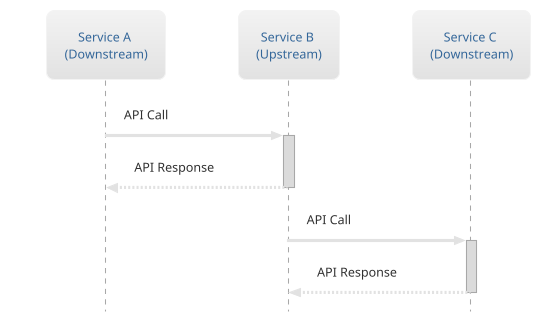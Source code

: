 ﻿@startuml
!theme lightgray
skinparam style strictuml
skinparam DefaultFontName Arial
skinparam backgroundColor White

participant "Service A \n(Downstream)" as A
participant "Service B \n(Upstream)" as B
participant "Service C \n(Downstream)" as C

A -> B: API Call
activate B
B --> A: API Response
deactivate B

B -> C: API Call
activate C
C --> B: API Response
deactivate C

@enduml